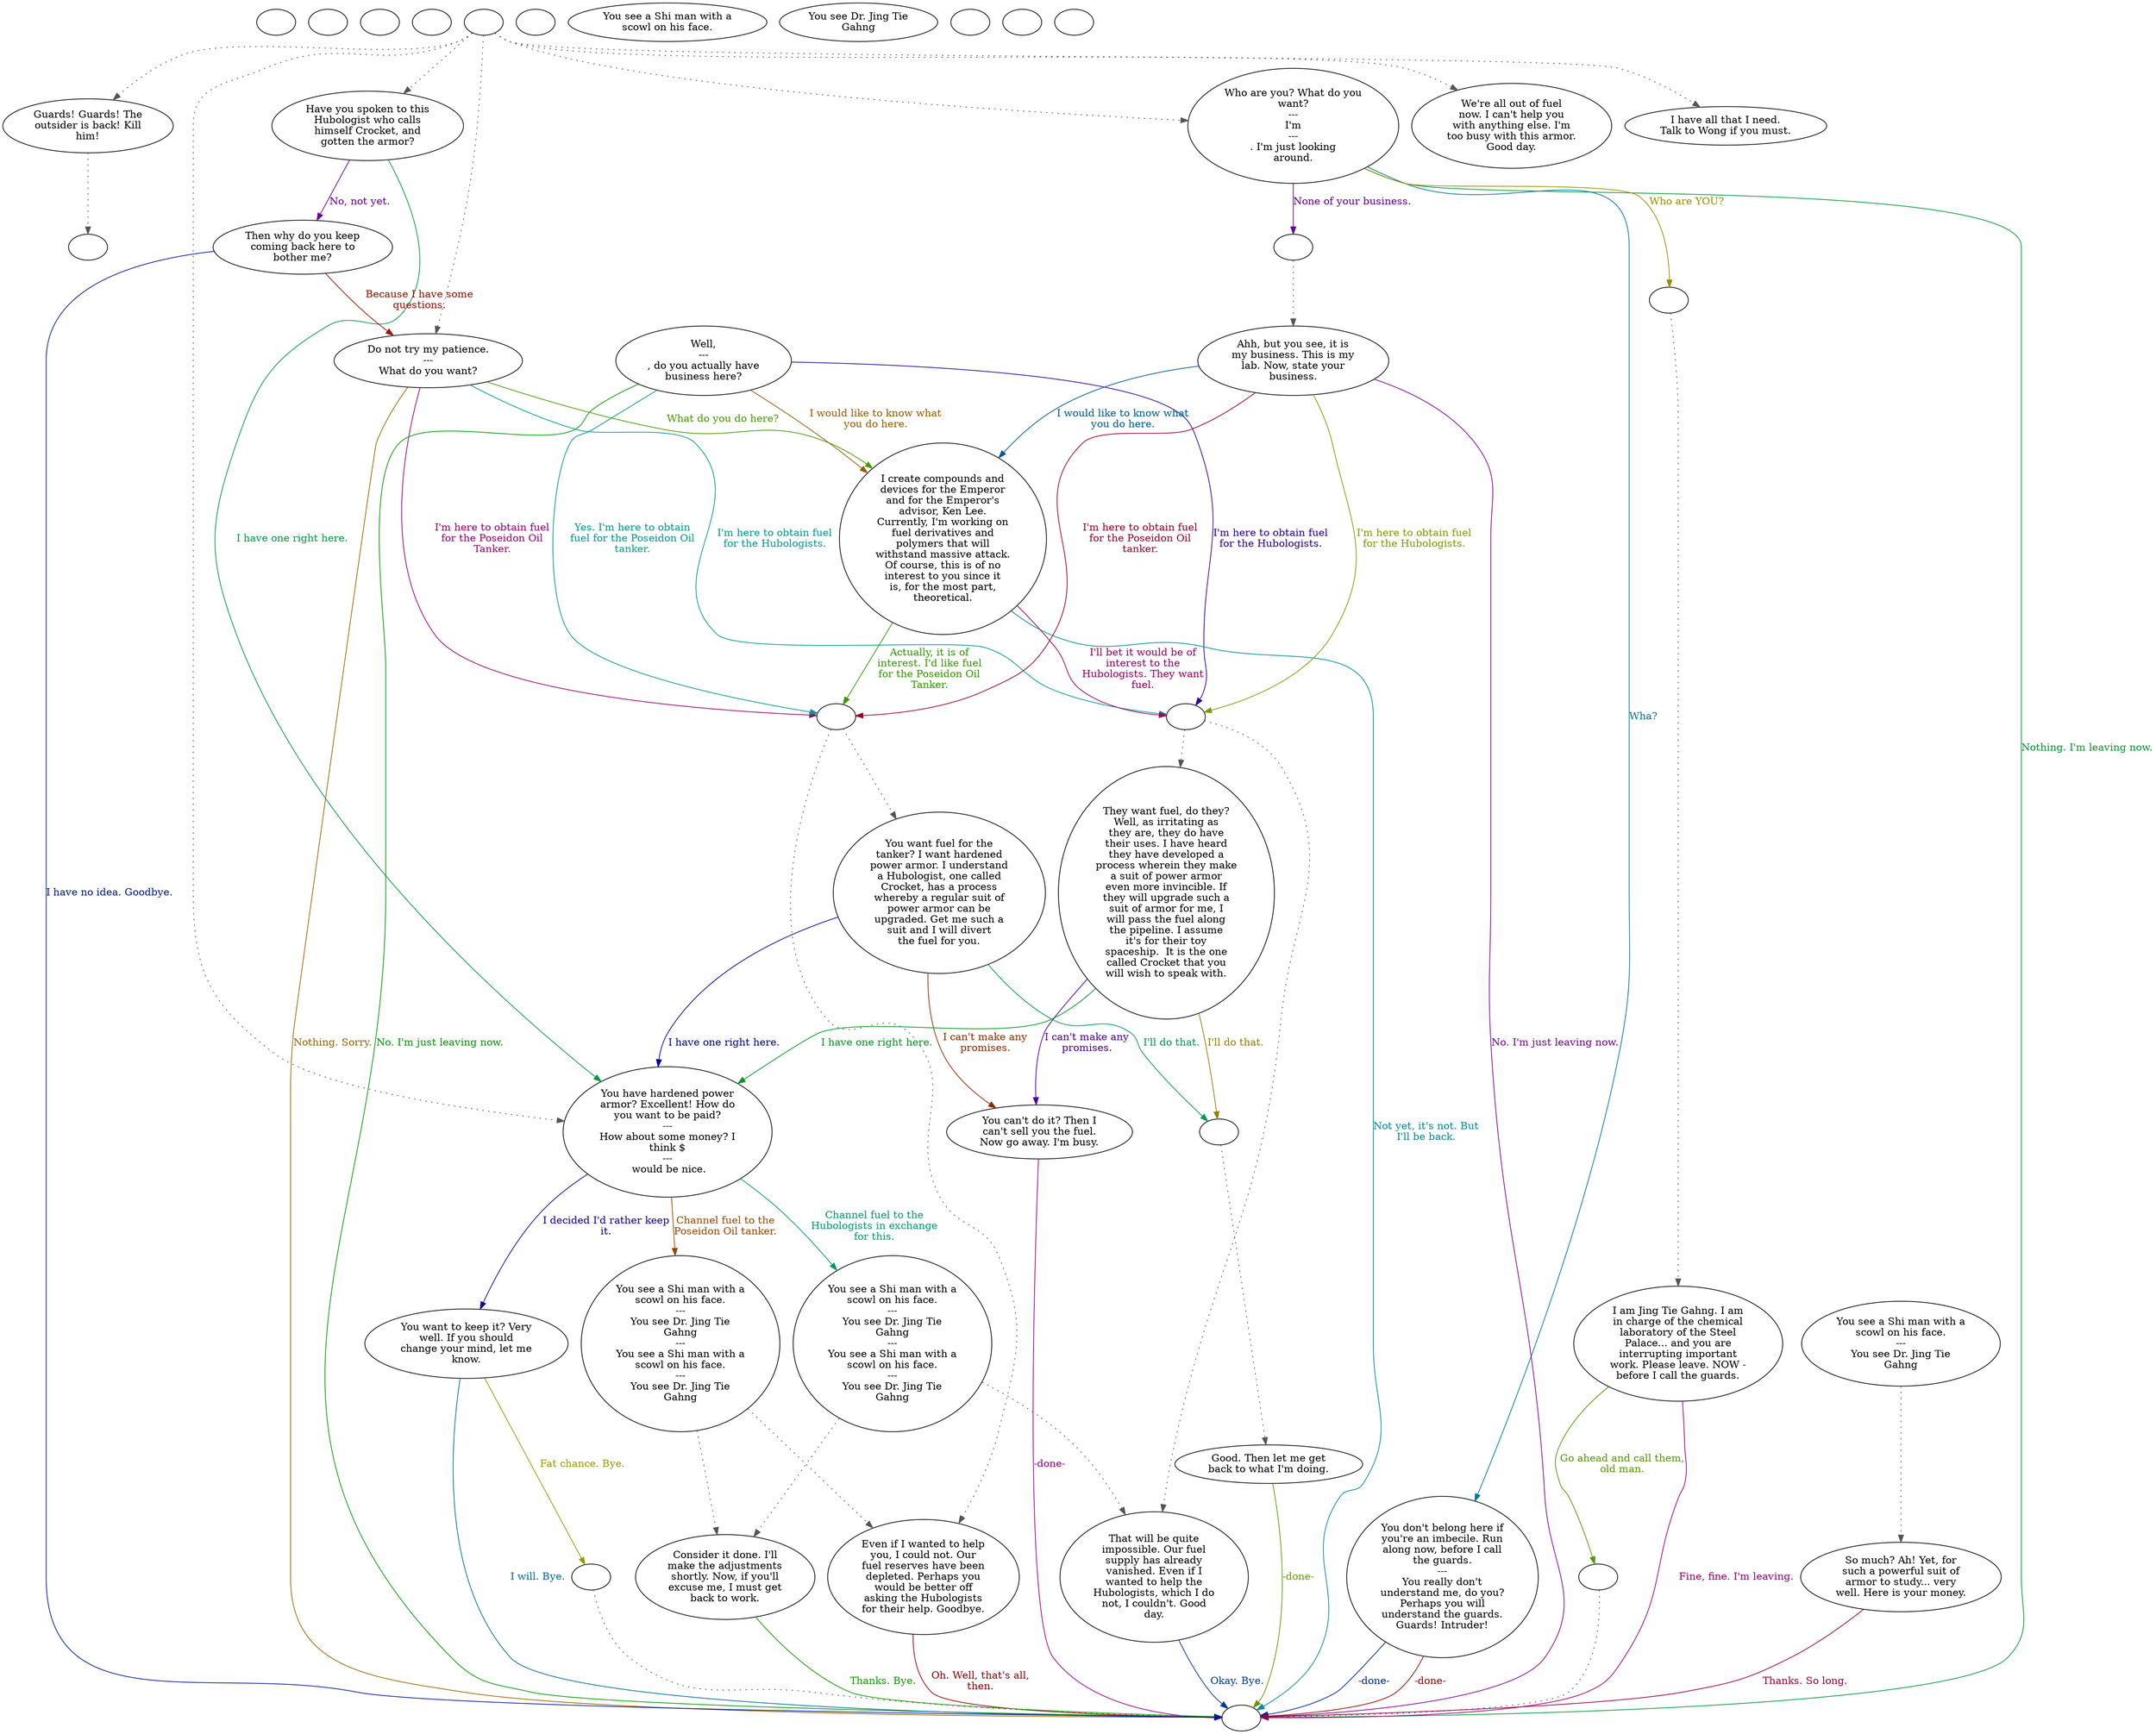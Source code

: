 digraph fcchemst {
  "checkPartyMembersNearDoor" [style=filled       fillcolor="#FFFFFF"       color="#000000"]
  "checkPartyMembersNearDoor" [label=""]
  "start" [style=filled       fillcolor="#FFFFFF"       color="#000000"]
  "start" [label=""]
  "critter_p_proc" [style=filled       fillcolor="#FFFFFF"       color="#000000"]
  "critter_p_proc" [label=""]
  "pickup_p_proc" [style=filled       fillcolor="#FFFFFF"       color="#000000"]
  "pickup_p_proc" [label=""]
  "talk_p_proc" [style=filled       fillcolor="#FFFFFF"       color="#000000"]
  "talk_p_proc" -> "Node017" [style=dotted color="#555555"]
  "talk_p_proc" -> "Node018" [style=dotted color="#555555"]
  "talk_p_proc" -> "Node013" [style=dotted color="#555555"]
  "talk_p_proc" -> "Node021" [style=dotted color="#555555"]
  "talk_p_proc" -> "Node022" [style=dotted color="#555555"]
  "talk_p_proc" -> "Node020" [style=dotted color="#555555"]
  "talk_p_proc" -> "Node001" [style=dotted color="#555555"]
  "talk_p_proc" [label=""]
  "destroy_p_proc" [style=filled       fillcolor="#FFFFFF"       color="#000000"]
  "destroy_p_proc" [label=""]
  "look_at_p_proc" [style=filled       fillcolor="#FFFFFF"       color="#000000"]
  "look_at_p_proc" [label="You see a Shi man with a\nscowl on his face."]
  "description_p_proc" [style=filled       fillcolor="#FFFFFF"       color="#000000"]
  "description_p_proc" [label="You see Dr. Jing Tie\nGahng"]
  "use_skill_on_p_proc" [style=filled       fillcolor="#FFFFFF"       color="#000000"]
  "use_skill_on_p_proc" [label=""]
  "damage_p_proc" [style=filled       fillcolor="#FFFFFF"       color="#000000"]
  "damage_p_proc" [label=""]
  "map_enter_p_proc" [style=filled       fillcolor="#FFFFFF"       color="#000000"]
  "map_enter_p_proc" [label=""]
  "Node998" [style=filled       fillcolor="#FFFFFF"       color="#000000"]
  "Node998" [label=""]
  "Node999" [style=filled       fillcolor="#FFFFFF"       color="#000000"]
  "Node999" [label=""]
  "Node001" [style=filled       fillcolor="#FFFFFF"       color="#000000"]
  "Node001" [label="Who are you? What do you\nwant?\n---\nI'm\n---\n. I'm just looking\naround."]
  "Node001" -> "Node002" [label="Wha?" color="#007899" fontcolor="#007899"]
  "Node001" -> "Node003a" [label="Who are YOU?" color="#998D00" fontcolor="#998D00"]
  "Node001" -> "Node005a" [label="None of your business." color="#610099" fontcolor="#610099"]
  "Node001" -> "Node999" [label="Nothing. I'm leaving now." color="#009934" fontcolor="#009934"]
  "Node002" [style=filled       fillcolor="#FFFFFF"       color="#000000"]
  "Node002" [label="You don't belong here if\nyou're an imbecile. Run\nalong now, before I call\nthe guards.\n---\nYou really don't\nunderstand me, do you?\nPerhaps you will\nunderstand the guards.\nGuards! Intruder!"]
  "Node002" -> "Node999" [label="-done-" color="#990700" fontcolor="#990700"]
  "Node002" -> "Node999" [label="-done-" color="#002599" fontcolor="#002599"]
  "Node003" [style=filled       fillcolor="#FFFFFF"       color="#000000"]
  "Node003" [label="I am Jing Tie Gahng. I am\nin charge of the chemical\nlaboratory of the Steel\nPalace... and you are\ninterrupting important\nwork. Please leave. NOW -\nbefore I call the guards."]
  "Node003" -> "NodeGuards" [label="Go ahead and call them,\nold man." color="#529900" fontcolor="#529900"]
  "Node003" -> "Node999" [label="Fine, fine. I'm leaving." color="#99007F" fontcolor="#99007F"]
  "Node004" [style=filled       fillcolor="#FFFFFF"       color="#000000"]
  "Node004" [label="Well,\n---\n, do you actually have\nbusiness here?"]
  "Node004" -> "Node96a" [label="Yes. I'm here to obtain\nfuel for the Poseidon Oil\ntanker." color="#009987" fontcolor="#009987"]
  "Node004" -> "Node007" [label="I would like to know what\nyou do here." color="#995A00" fontcolor="#995A00"]
  "Node004" -> "Node108a" [label="I'm here to obtain fuel\nfor the Hubologists." color="#2D0099" fontcolor="#2D0099"]
  "Node004" -> "Node999" [label="No. I'm just leaving now." color="#009901" fontcolor="#009901"]
  "Node005" [style=filled       fillcolor="#FFFFFF"       color="#000000"]
  "Node005" [label="Ahh, but you see, it is\nmy business. This is my\nlab. Now, state your\nbusiness."]
  "Node005" -> "Node96a" [label="I'm here to obtain fuel\nfor the Poseidon Oil\ntanker." color="#99002C" fontcolor="#99002C"]
  "Node005" -> "Node007" [label="I would like to know what\nyou do here." color="#005999" fontcolor="#005999"]
  "Node005" -> "Node108a" [label="I'm here to obtain fuel\nfor the Hubologists." color="#859900" fontcolor="#859900"]
  "Node005" -> "Node999" [label="No. I'm just leaving now." color="#800099" fontcolor="#800099"]
  "Node006" [style=filled       fillcolor="#FFFFFF"       color="#000000"]
  "Node006" [label="You want fuel for the\ntanker? I want hardened\npower armor. I understand\na Hubologist, one called\nCrocket, has a process\nwhereby a regular suit of\npower armor can be\nupgraded. Get me such a\nsuit and I will divert\nthe fuel for you."]
  "Node006" -> "Node011a" [label="I'll do that." color="#009954" fontcolor="#009954"]
  "Node006" -> "Node012" [label="I can't make any\npromises." color="#992700" fontcolor="#992700"]
  "Node006" -> "Node013" [label="I have one right here." color="#000699" fontcolor="#000699"]
  "Node007" [style=filled       fillcolor="#FFFFFF"       color="#000000"]
  "Node007" [label="I create compounds and\ndevices for the Emperor\nand for the Emperor's\nadvisor, Ken Lee.\nCurrently, I'm working on\nfuel derivatives and\npolymers that will\nwithstand massive attack.\nOf course, this is of no\ninterest to you since it\nis, for the most part,\ntheoretical."]
  "Node007" -> "Node96a" [label="Actually, it is of\ninterest. I'd like fuel\nfor the Poseidon Oil\nTanker." color="#329900" fontcolor="#329900"]
  "Node007" -> "Node108a" [label="I'll bet it would be of\ninterest to the\nHubologists. They want\nfuel." color="#99005F" fontcolor="#99005F"]
  "Node007" -> "Node999" [label="Not yet, it's not. But\nI'll be back." color="#008C99" fontcolor="#008C99"]
  "Node008" [style=filled       fillcolor="#FFFFFF"       color="#000000"]
  "Node008" [label="They want fuel, do they?\nWell, as irritating as\nthey are, they do have\ntheir uses. I have heard\nthey have developed a\nprocess wherein they make\na suit of power armor\neven more invincible. If\nthey will upgrade such a\nsuit of armor for me, I\nwill pass the fuel along\nthe pipeline. I assume\nit's for their toy\nspaceship.  It is the one\ncalled Crocket that you\nwill wish to speak with."]
  "Node008" -> "Node011a" [label="I'll do that." color="#997A00" fontcolor="#997A00"]
  "Node008" -> "Node012" [label="I can't make any\npromises." color="#4D0099" fontcolor="#4D0099"]
  "Node008" -> "Node013" [label="I have one right here." color="#009920" fontcolor="#009920"]
  "Node009" [style=filled       fillcolor="#FFFFFF"       color="#000000"]
  "Node009" [label="Even if I wanted to help\nyou, I could not. Our\nfuel reserves have been\ndepleted. Perhaps you\nwould be better off\nasking the Hubologists\nfor their help. Goodbye."]
  "Node009" -> "Node999" [label="Oh. Well, that's all,\nthen." color="#99000C" fontcolor="#99000C"]
  "Node010" [style=filled       fillcolor="#FFFFFF"       color="#000000"]
  "Node010" [label="That will be quite\nimpossible. Our fuel\nsupply has already\nvanished. Even if I\nwanted to help the\nHubologists, which I do\nnot, I couldn't. Good\nday."]
  "Node010" -> "Node999" [label="Okay. Bye." color="#003999" fontcolor="#003999"]
  "Node011" [style=filled       fillcolor="#FFFFFF"       color="#000000"]
  "Node011" [label="Good. Then let me get\nback to what I'm doing."]
  "Node011" -> "Node999" [label="-done-" color="#669900" fontcolor="#669900"]
  "Node012" [style=filled       fillcolor="#FFFFFF"       color="#000000"]
  "Node012" [label="You can't do it? Then I\ncan't sell you the fuel.\nNow go away. I'm busy."]
  "Node012" -> "Node999" [label="-done-" color="#990092" fontcolor="#990092"]
  "Node013" [style=filled       fillcolor="#FFFFFF"       color="#000000"]
  "Node013" [label="You have hardened power\narmor? Excellent! How do\nyou want to be paid?\n---\nHow about some money? I\nthink $\n---\n would be nice."]
  "Node013" -> "Node1014" [label="Channel fuel to the\nHubologists in exchange\nfor this." color="#009973" fontcolor="#009973"]
  "Node013" -> "Node0914" [label="Channel fuel to the\nPoseidon Oil tanker." color="#994700" fontcolor="#994700"]
  "Node013" -> "Node016" [label="I decided I'd rather keep\nit." color="#1A0099" fontcolor="#1A0099"]
  "Node014" [style=filled       fillcolor="#FFFFFF"       color="#000000"]
  "Node014" [label="Consider it done. I'll\nmake the adjustments\nshortly. Now, if you'll\nexcuse me, I must get\nback to work."]
  "Node014" -> "Node999" [label="Thanks. Bye." color="#139900" fontcolor="#139900"]
  "Node015" [style=filled       fillcolor="#FFFFFF"       color="#000000"]
  "Node015" [label="So much? Ah! Yet, for\nsuch a powerful suit of\narmor to study... very\nwell. Here is your money."]
  "Node015" -> "Node999" [label="Thanks. So long." color="#99003F" fontcolor="#99003F"]
  "Node016" [style=filled       fillcolor="#FFFFFF"       color="#000000"]
  "Node016" [label="You want to keep it? Very\nwell. If you should\nchange your mind, let me\nknow."]
  "Node016" -> "Node999" [label="I will. Bye." color="#006C99" fontcolor="#006C99"]
  "Node016" -> "Node999a" [label="Fat chance. Bye." color="#999900" fontcolor="#999900"]
  "Node017" [style=filled       fillcolor="#FFFFFF"       color="#000000"]
  "Node017" -> "Node998" [style=dotted color="#555555"]
  "Node017" [label="Guards! Guards! The\noutsider is back! Kill\nhim!"]
  "Node018" [style=filled       fillcolor="#FFFFFF"       color="#000000"]
  "Node018" [label="Have you spoken to this\nHubologist who calls\nhimself Crocket, and\ngotten the armor?"]
  "Node018" -> "Node019" [label="No, not yet." color="#6D0099" fontcolor="#6D0099"]
  "Node018" -> "Node013" [label="I have one right here." color="#009940" fontcolor="#009940"]
  "Node019" [style=filled       fillcolor="#FFFFFF"       color="#000000"]
  "Node019" [label="Then why do you keep\ncoming back here to\nbother me?"]
  "Node019" -> "Node020" [label="Because I have some\nquestions." color="#991300" fontcolor="#991300"]
  "Node019" -> "Node999" [label="I have no idea. Goodbye." color="#001999" fontcolor="#001999"]
  "Node020" [style=filled       fillcolor="#FFFFFF"       color="#000000"]
  "Node020" [label="Do not try my patience.\n---\nWhat do you want?"]
  "Node020" -> "Node007" [label="What do you do here?" color="#469900" fontcolor="#469900"]
  "Node020" -> "Node96a" [label="I'm here to obtain fuel\nfor the Poseidon Oil\nTanker." color="#990073" fontcolor="#990073"]
  "Node020" -> "Node108a" [label="I'm here to obtain fuel\nfor the Hubologists." color="#009993" fontcolor="#009993"]
  "Node020" -> "Node999" [label="Nothing. Sorry." color="#996600" fontcolor="#996600"]
  "Node021" [style=filled       fillcolor="#FFFFFF"       color="#000000"]
  "Node021" [label="We're all out of fuel\nnow. I can't help you\nwith anything else. I'm\ntoo busy with this armor.\nGood day."]
  "Node022" [style=filled       fillcolor="#FFFFFF"       color="#000000"]
  "Node022" [label="I have all that I need.\nTalk to Wong if you must."]
  "Node003a" [style=filled       fillcolor="#FFFFFF"       color="#000000"]
  "Node003a" -> "Node003" [style=dotted color="#555555"]
  "Node003a" [label=""]
  "Node005a" [style=filled       fillcolor="#FFFFFF"       color="#000000"]
  "Node005a" -> "Node005" [style=dotted color="#555555"]
  "Node005a" [label=""]
  "NodeGuards" [style=filled       fillcolor="#FFFFFF"       color="#000000"]
  "NodeGuards" -> "Node999" [style=dotted color="#555555"]
  "NodeGuards" [label=""]
  "Node96a" [style=filled       fillcolor="#FFFFFF"       color="#000000"]
  "Node96a" -> "Node009" [style=dotted color="#555555"]
  "Node96a" -> "Node006" [style=dotted color="#555555"]
  "Node96a" [label=""]
  "Node108a" [style=filled       fillcolor="#FFFFFF"       color="#000000"]
  "Node108a" -> "Node010" [style=dotted color="#555555"]
  "Node108a" -> "Node008" [style=dotted color="#555555"]
  "Node108a" [label=""]
  "Node011a" [style=filled       fillcolor="#FFFFFF"       color="#000000"]
  "Node011a" -> "Node011" [style=dotted color="#555555"]
  "Node011a" [label=""]
  "Node1014" [style=filled       fillcolor="#FFFFFF"       color="#000000"]
  "Node1014" -> "Node010" [style=dotted color="#555555"]
  "Node1014" -> "Node014" [style=dotted color="#555555"]
  "Node1014" [label="You see a Shi man with a\nscowl on his face.\n---\nYou see Dr. Jing Tie\nGahng\n---\nYou see a Shi man with a\nscowl on his face.\n---\nYou see Dr. Jing Tie\nGahng"]
  "Node0914" [style=filled       fillcolor="#FFFFFF"       color="#000000"]
  "Node0914" -> "Node009" [style=dotted color="#555555"]
  "Node0914" -> "Node014" [style=dotted color="#555555"]
  "Node0914" [label="You see a Shi man with a\nscowl on his face.\n---\nYou see Dr. Jing Tie\nGahng\n---\nYou see a Shi man with a\nscowl on his face.\n---\nYou see Dr. Jing Tie\nGahng"]
  "Node015a" [style=filled       fillcolor="#FFFFFF"       color="#000000"]
  "Node015a" -> "Node015" [style=dotted color="#555555"]
  "Node015a" [label="You see a Shi man with a\nscowl on his face.\n---\nYou see Dr. Jing Tie\nGahng"]
  "Node999a" [style=filled       fillcolor="#FFFFFF"       color="#000000"]
  "Node999a" -> "Node999" [style=dotted color="#555555"]
  "Node999a" [label=""]
}